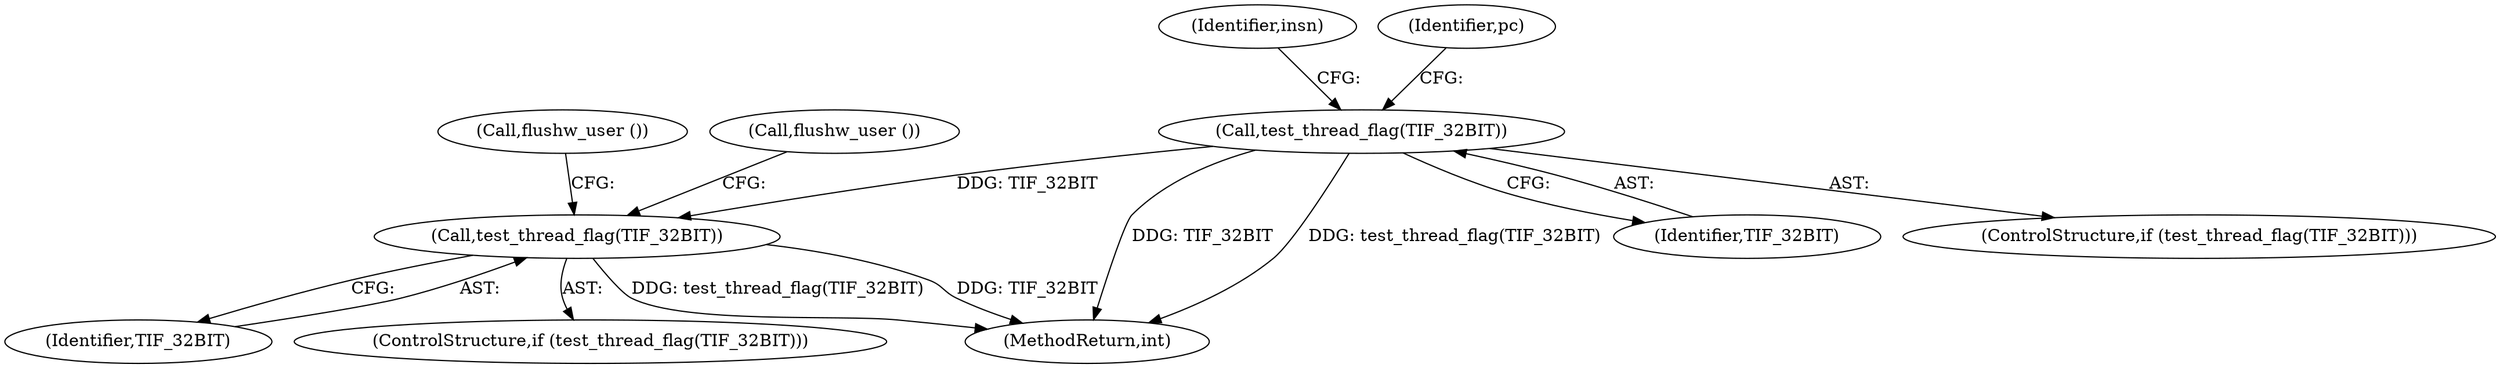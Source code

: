 digraph "0_linux_a8b0ca17b80e92faab46ee7179ba9e99ccb61233_42@API" {
"1000213" [label="(Call,test_thread_flag(TIF_32BIT))"];
"1000865" [label="(Call,test_thread_flag(TIF_32BIT))"];
"1000864" [label="(ControlStructure,if (test_thread_flag(TIF_32BIT)))"];
"1000213" [label="(Call,test_thread_flag(TIF_32BIT))"];
"1000869" [label="(Call,flushw_user ())"];
"1000212" [label="(ControlStructure,if (test_thread_flag(TIF_32BIT)))"];
"1000223" [label="(Identifier,insn)"];
"1001894" [label="(MethodReturn,int)"];
"1000896" [label="(Call,flushw_user ())"];
"1000865" [label="(Call,test_thread_flag(TIF_32BIT))"];
"1000214" [label="(Identifier,TIF_32BIT)"];
"1000866" [label="(Identifier,TIF_32BIT)"];
"1000216" [label="(Identifier,pc)"];
"1000213" -> "1000212"  [label="AST: "];
"1000213" -> "1000214"  [label="CFG: "];
"1000214" -> "1000213"  [label="AST: "];
"1000216" -> "1000213"  [label="CFG: "];
"1000223" -> "1000213"  [label="CFG: "];
"1000213" -> "1001894"  [label="DDG: TIF_32BIT"];
"1000213" -> "1001894"  [label="DDG: test_thread_flag(TIF_32BIT)"];
"1000213" -> "1000865"  [label="DDG: TIF_32BIT"];
"1000865" -> "1000864"  [label="AST: "];
"1000865" -> "1000866"  [label="CFG: "];
"1000866" -> "1000865"  [label="AST: "];
"1000869" -> "1000865"  [label="CFG: "];
"1000896" -> "1000865"  [label="CFG: "];
"1000865" -> "1001894"  [label="DDG: TIF_32BIT"];
"1000865" -> "1001894"  [label="DDG: test_thread_flag(TIF_32BIT)"];
}
